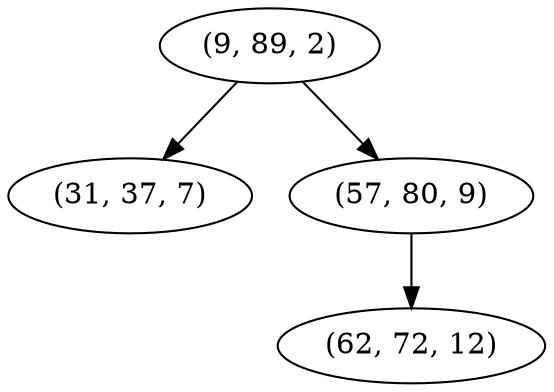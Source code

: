 digraph tree {
    "(9, 89, 2)";
    "(31, 37, 7)";
    "(57, 80, 9)";
    "(62, 72, 12)";
    "(9, 89, 2)" -> "(31, 37, 7)";
    "(9, 89, 2)" -> "(57, 80, 9)";
    "(57, 80, 9)" -> "(62, 72, 12)";
}
